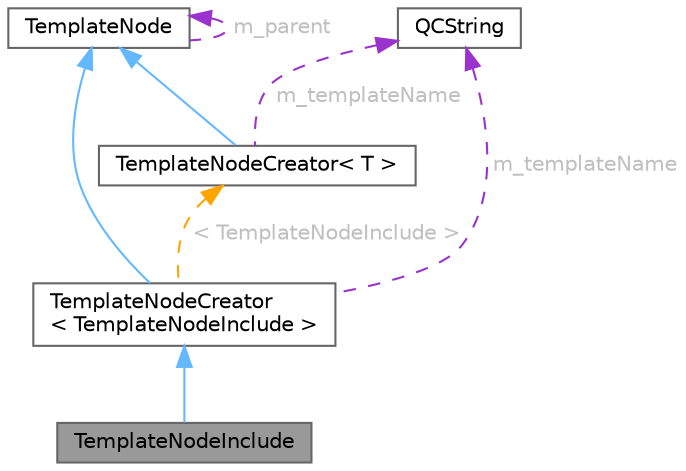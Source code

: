 digraph "TemplateNodeInclude"
{
 // INTERACTIVE_SVG=YES
 // LATEX_PDF_SIZE
  bgcolor="transparent";
  edge [fontname=Helvetica,fontsize=10,labelfontname=Helvetica,labelfontsize=10];
  node [fontname=Helvetica,fontsize=10,shape=box,height=0.2,width=0.4];
  Node1 [label="TemplateNodeInclude",height=0.2,width=0.4,color="gray40", fillcolor="grey60", style="filled", fontcolor="black",tooltip="Class representing an 'include' tag in a template."];
  Node2 -> Node1 [dir="back",color="steelblue1",style="solid",tooltip=" "];
  Node2 [label="TemplateNodeCreator\l\< TemplateNodeInclude \>",height=0.2,width=0.4,color="gray40", fillcolor="white", style="filled",URL="$d8/d78/class_template_node_creator.html",tooltip=" "];
  Node3 -> Node2 [dir="back",color="steelblue1",style="solid",tooltip=" "];
  Node3 [label="TemplateNode",height=0.2,width=0.4,color="gray40", fillcolor="white", style="filled",URL="$d6/d53/class_template_node.html",tooltip="Base class of all nodes in a template's AST."];
  Node3 -> Node3 [dir="back",color="darkorchid3",style="dashed",tooltip=" ",label=" m_parent",fontcolor="grey" ];
  Node4 -> Node2 [dir="back",color="darkorchid3",style="dashed",tooltip=" ",label=" m_templateName",fontcolor="grey" ];
  Node4 [label="QCString",height=0.2,width=0.4,color="gray40", fillcolor="white", style="filled",URL="$d9/d45/class_q_c_string.html",tooltip="This is an alternative implementation of QCString."];
  Node5 -> Node2 [dir="back",color="orange",style="dashed",tooltip=" ",label=" \< TemplateNodeInclude \>",fontcolor="grey" ];
  Node5 [label="TemplateNodeCreator\< T \>",height=0.2,width=0.4,color="gray40", fillcolor="white", style="filled",URL="$d8/d78/class_template_node_creator.html",tooltip="Helper class for creating template AST tag nodes and returning the template for a given node."];
  Node3 -> Node5 [dir="back",color="steelblue1",style="solid",tooltip=" "];
  Node4 -> Node5 [dir="back",color="darkorchid3",style="dashed",tooltip=" ",label=" m_templateName",fontcolor="grey" ];
}
